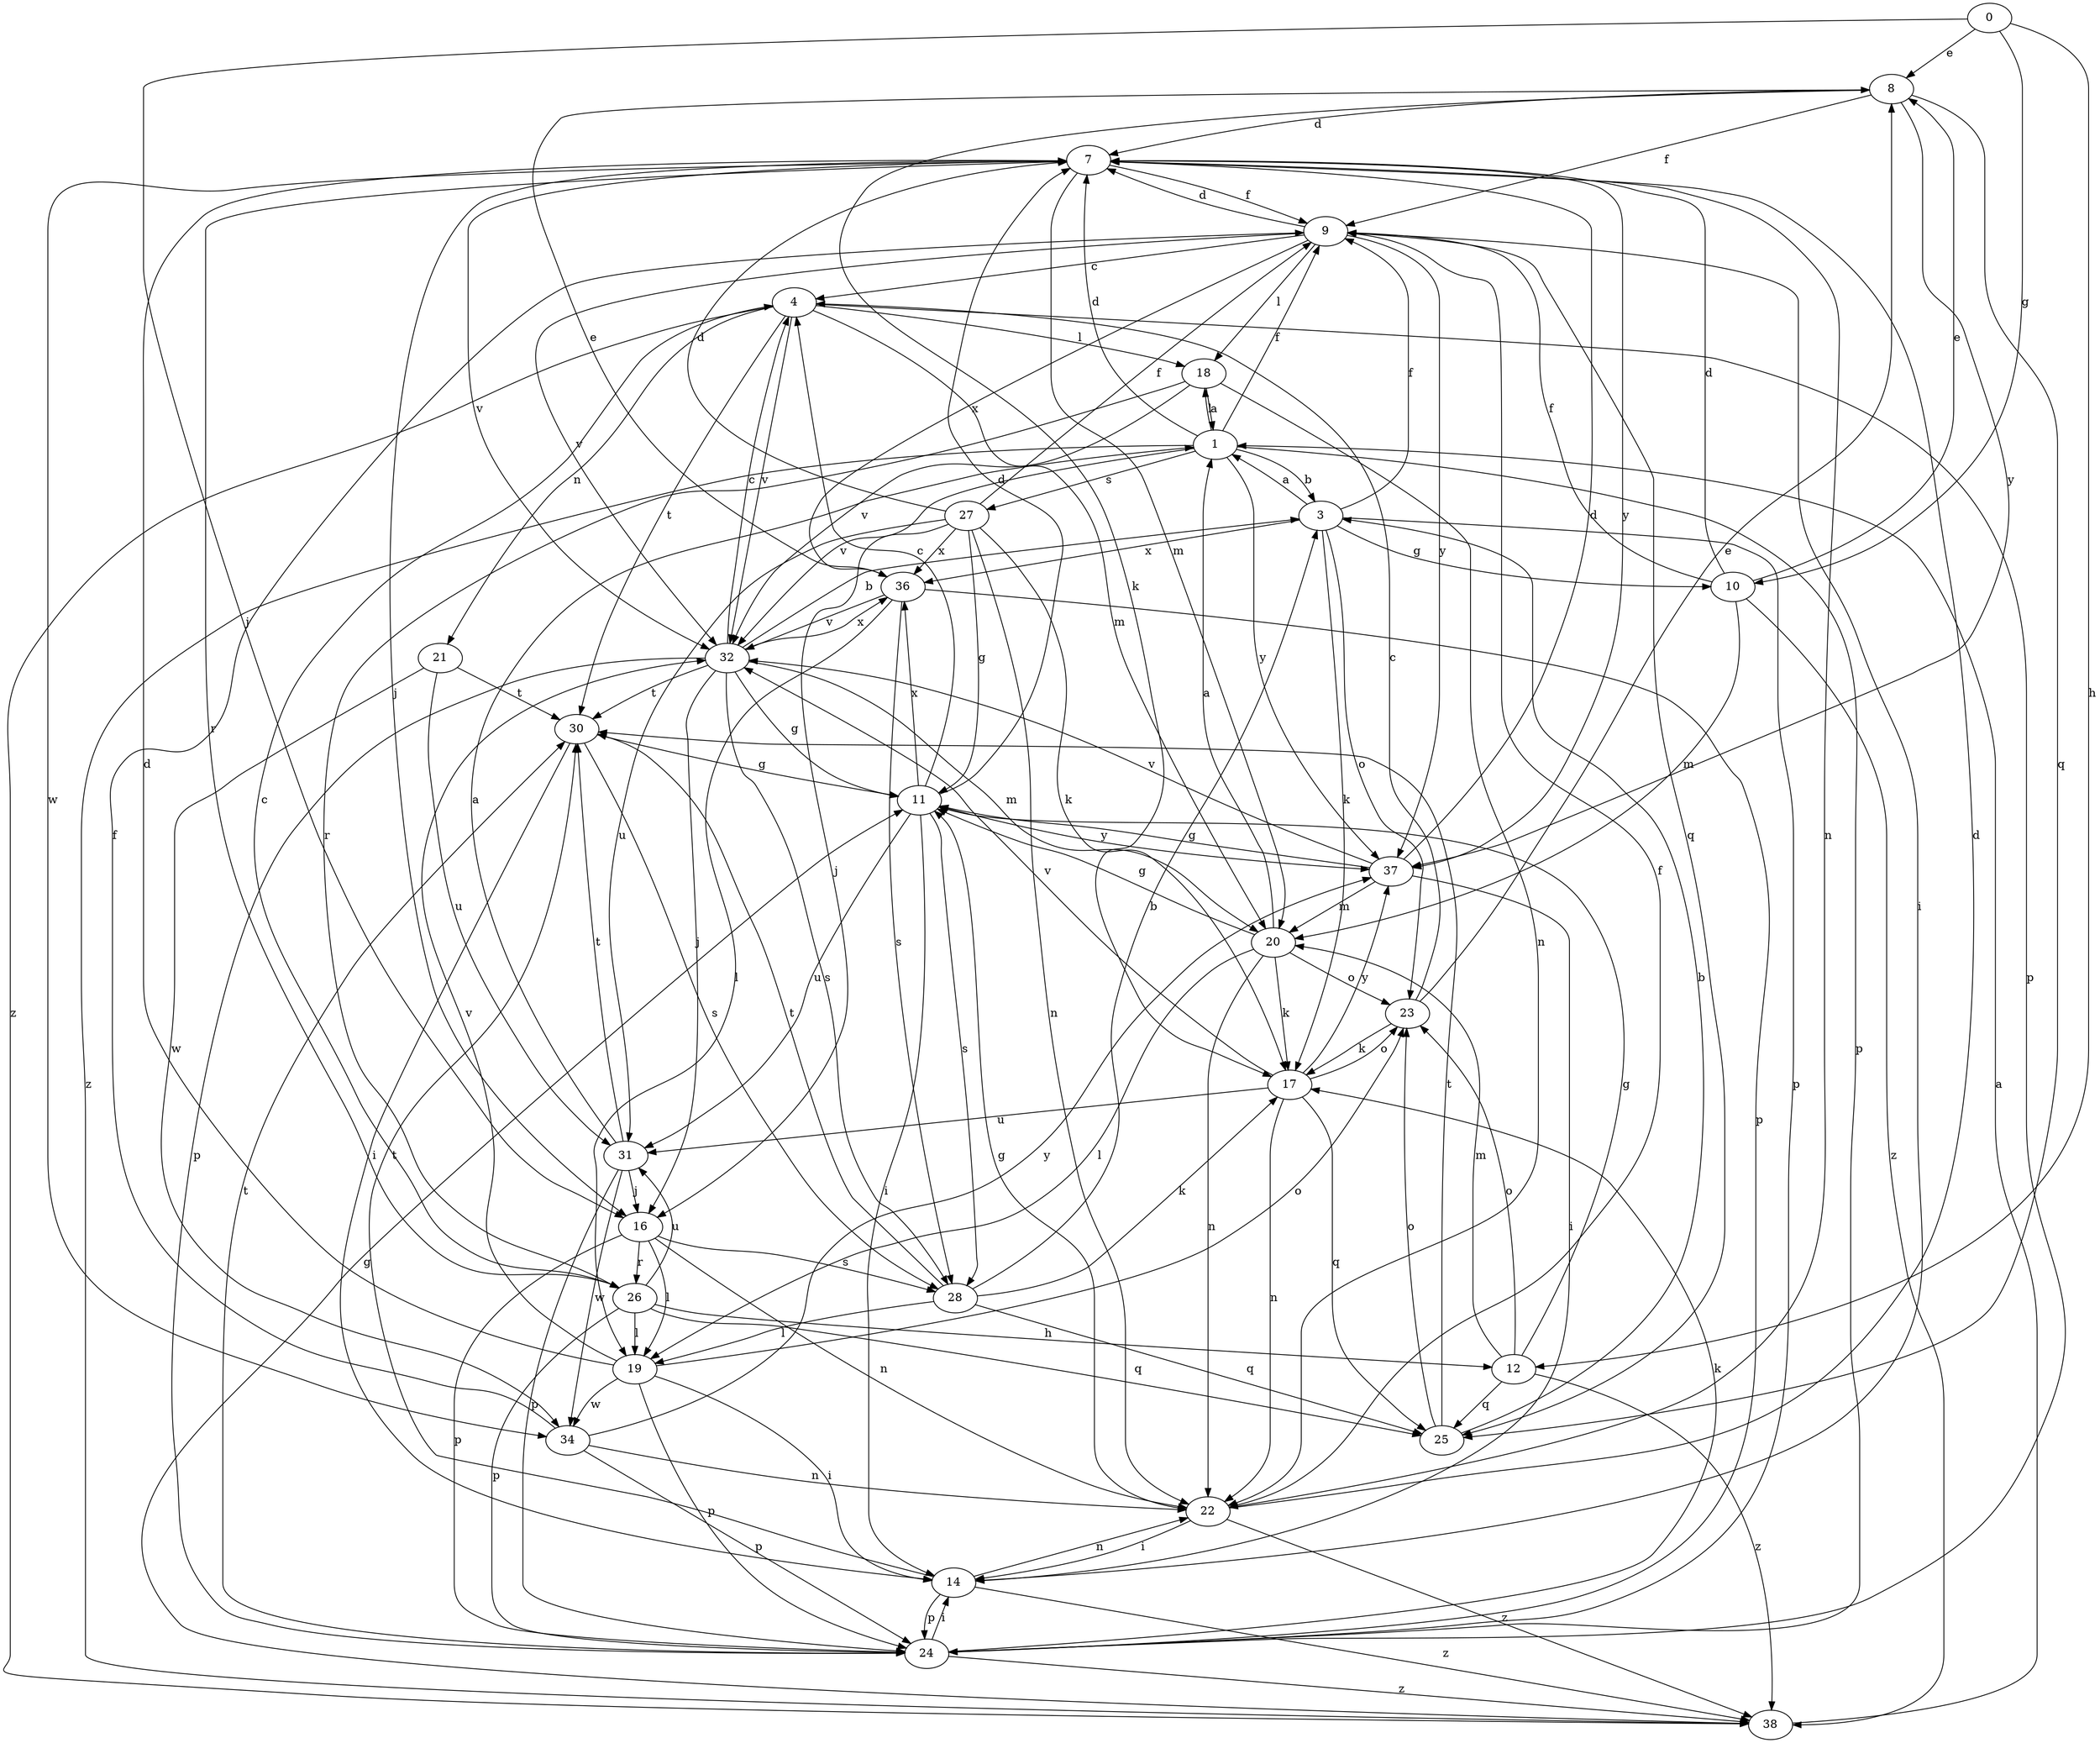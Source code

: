 strict digraph  {
0;
1;
3;
4;
7;
8;
9;
10;
11;
12;
14;
16;
17;
18;
19;
20;
21;
22;
23;
24;
25;
26;
27;
28;
30;
31;
32;
34;
36;
37;
38;
0 -> 8  [label=e];
0 -> 10  [label=g];
0 -> 12  [label=h];
0 -> 16  [label=j];
1 -> 3  [label=b];
1 -> 7  [label=d];
1 -> 9  [label=f];
1 -> 18  [label=l];
1 -> 24  [label=p];
1 -> 27  [label=s];
1 -> 32  [label=v];
1 -> 37  [label=y];
1 -> 38  [label=z];
3 -> 1  [label=a];
3 -> 9  [label=f];
3 -> 10  [label=g];
3 -> 17  [label=k];
3 -> 23  [label=o];
3 -> 24  [label=p];
3 -> 36  [label=x];
4 -> 18  [label=l];
4 -> 20  [label=m];
4 -> 21  [label=n];
4 -> 24  [label=p];
4 -> 30  [label=t];
4 -> 32  [label=v];
4 -> 38  [label=z];
7 -> 9  [label=f];
7 -> 16  [label=j];
7 -> 20  [label=m];
7 -> 22  [label=n];
7 -> 26  [label=r];
7 -> 32  [label=v];
7 -> 34  [label=w];
7 -> 37  [label=y];
8 -> 7  [label=d];
8 -> 9  [label=f];
8 -> 17  [label=k];
8 -> 25  [label=q];
8 -> 37  [label=y];
9 -> 4  [label=c];
9 -> 7  [label=d];
9 -> 14  [label=i];
9 -> 18  [label=l];
9 -> 25  [label=q];
9 -> 32  [label=v];
9 -> 36  [label=x];
9 -> 37  [label=y];
10 -> 7  [label=d];
10 -> 8  [label=e];
10 -> 9  [label=f];
10 -> 20  [label=m];
10 -> 38  [label=z];
11 -> 4  [label=c];
11 -> 7  [label=d];
11 -> 14  [label=i];
11 -> 28  [label=s];
11 -> 31  [label=u];
11 -> 36  [label=x];
11 -> 37  [label=y];
12 -> 11  [label=g];
12 -> 20  [label=m];
12 -> 23  [label=o];
12 -> 25  [label=q];
12 -> 38  [label=z];
14 -> 22  [label=n];
14 -> 24  [label=p];
14 -> 30  [label=t];
14 -> 38  [label=z];
16 -> 19  [label=l];
16 -> 22  [label=n];
16 -> 24  [label=p];
16 -> 26  [label=r];
16 -> 28  [label=s];
17 -> 22  [label=n];
17 -> 23  [label=o];
17 -> 25  [label=q];
17 -> 31  [label=u];
17 -> 32  [label=v];
17 -> 37  [label=y];
18 -> 1  [label=a];
18 -> 22  [label=n];
18 -> 26  [label=r];
18 -> 32  [label=v];
19 -> 7  [label=d];
19 -> 14  [label=i];
19 -> 23  [label=o];
19 -> 24  [label=p];
19 -> 32  [label=v];
19 -> 34  [label=w];
20 -> 1  [label=a];
20 -> 11  [label=g];
20 -> 17  [label=k];
20 -> 19  [label=l];
20 -> 22  [label=n];
20 -> 23  [label=o];
21 -> 30  [label=t];
21 -> 31  [label=u];
21 -> 34  [label=w];
22 -> 7  [label=d];
22 -> 9  [label=f];
22 -> 11  [label=g];
22 -> 14  [label=i];
22 -> 38  [label=z];
23 -> 4  [label=c];
23 -> 8  [label=e];
23 -> 17  [label=k];
24 -> 14  [label=i];
24 -> 17  [label=k];
24 -> 30  [label=t];
24 -> 38  [label=z];
25 -> 3  [label=b];
25 -> 23  [label=o];
25 -> 30  [label=t];
26 -> 4  [label=c];
26 -> 12  [label=h];
26 -> 19  [label=l];
26 -> 24  [label=p];
26 -> 25  [label=q];
26 -> 31  [label=u];
27 -> 7  [label=d];
27 -> 9  [label=f];
27 -> 11  [label=g];
27 -> 16  [label=j];
27 -> 17  [label=k];
27 -> 22  [label=n];
27 -> 31  [label=u];
27 -> 36  [label=x];
28 -> 3  [label=b];
28 -> 17  [label=k];
28 -> 19  [label=l];
28 -> 25  [label=q];
28 -> 30  [label=t];
30 -> 11  [label=g];
30 -> 14  [label=i];
30 -> 28  [label=s];
31 -> 1  [label=a];
31 -> 16  [label=j];
31 -> 24  [label=p];
31 -> 30  [label=t];
31 -> 34  [label=w];
32 -> 3  [label=b];
32 -> 4  [label=c];
32 -> 11  [label=g];
32 -> 16  [label=j];
32 -> 20  [label=m];
32 -> 24  [label=p];
32 -> 28  [label=s];
32 -> 30  [label=t];
32 -> 36  [label=x];
34 -> 9  [label=f];
34 -> 22  [label=n];
34 -> 24  [label=p];
34 -> 37  [label=y];
36 -> 8  [label=e];
36 -> 19  [label=l];
36 -> 24  [label=p];
36 -> 28  [label=s];
36 -> 32  [label=v];
37 -> 7  [label=d];
37 -> 11  [label=g];
37 -> 14  [label=i];
37 -> 20  [label=m];
37 -> 32  [label=v];
38 -> 1  [label=a];
38 -> 11  [label=g];
}
